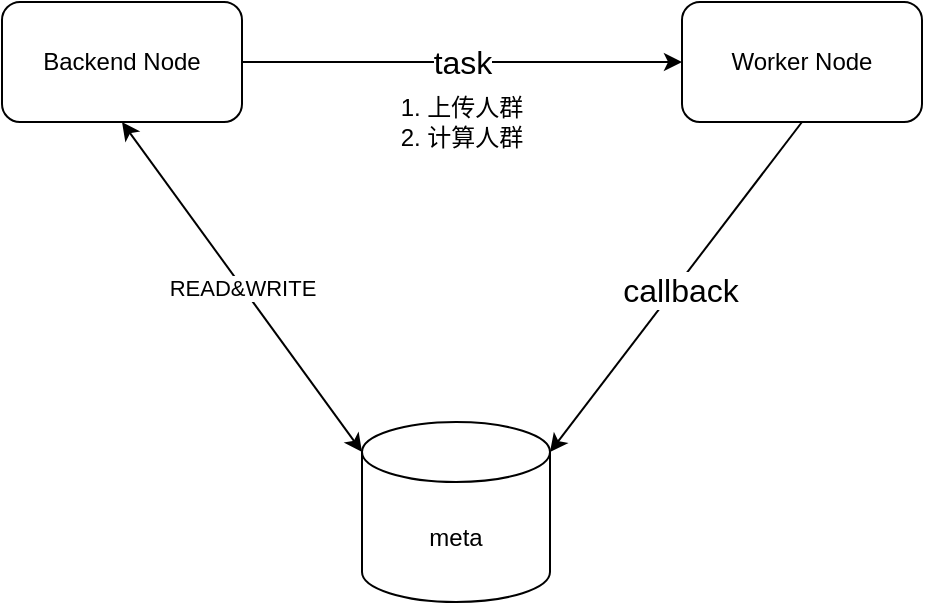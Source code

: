 <mxfile version="15.0.6" type="github">
  <diagram id="fYgDOWnkKd0Z5Vb0ao0X" name="Page-1">
    <mxGraphModel dx="1256" dy="811" grid="1" gridSize="10" guides="1" tooltips="1" connect="1" arrows="1" fold="1" page="1" pageScale="1" pageWidth="827" pageHeight="1169" math="0" shadow="0">
      <root>
        <mxCell id="0" />
        <mxCell id="1" parent="0" />
        <mxCell id="V11sSQZRBxnOTxt7Vm7f-1" value="Backend Node" style="rounded=1;whiteSpace=wrap;html=1;" vertex="1" parent="1">
          <mxGeometry x="160" y="370" width="120" height="60" as="geometry" />
        </mxCell>
        <mxCell id="V11sSQZRBxnOTxt7Vm7f-2" value="Worker Node" style="rounded=1;whiteSpace=wrap;html=1;" vertex="1" parent="1">
          <mxGeometry x="500" y="370" width="120" height="60" as="geometry" />
        </mxCell>
        <mxCell id="V11sSQZRBxnOTxt7Vm7f-3" value="meta" style="shape=cylinder3;whiteSpace=wrap;html=1;boundedLbl=1;backgroundOutline=1;size=15;" vertex="1" parent="1">
          <mxGeometry x="340" y="580" width="94" height="90" as="geometry" />
        </mxCell>
        <mxCell id="V11sSQZRBxnOTxt7Vm7f-4" value="" style="endArrow=classic;html=1;exitX=1;exitY=0.5;exitDx=0;exitDy=0;entryX=0;entryY=0.5;entryDx=0;entryDy=0;" edge="1" parent="1" source="V11sSQZRBxnOTxt7Vm7f-1" target="V11sSQZRBxnOTxt7Vm7f-2">
          <mxGeometry width="50" height="50" relative="1" as="geometry">
            <mxPoint x="60" y="490" as="sourcePoint" />
            <mxPoint x="400" y="420" as="targetPoint" />
          </mxGeometry>
        </mxCell>
        <mxCell id="V11sSQZRBxnOTxt7Vm7f-9" value="&lt;font style=&quot;font-size: 16px&quot;&gt;task&lt;/font&gt;" style="edgeLabel;html=1;align=center;verticalAlign=middle;resizable=0;points=[];" vertex="1" connectable="0" parent="V11sSQZRBxnOTxt7Vm7f-4">
          <mxGeometry relative="1" as="geometry">
            <mxPoint as="offset" />
          </mxGeometry>
        </mxCell>
        <mxCell id="V11sSQZRBxnOTxt7Vm7f-7" value="" style="endArrow=classic;html=1;exitX=0.5;exitY=1;exitDx=0;exitDy=0;entryX=1;entryY=0;entryDx=0;entryDy=15;entryPerimeter=0;" edge="1" parent="1" source="V11sSQZRBxnOTxt7Vm7f-2" target="V11sSQZRBxnOTxt7Vm7f-3">
          <mxGeometry width="50" height="50" relative="1" as="geometry">
            <mxPoint x="290" y="410" as="sourcePoint" />
            <mxPoint x="424" y="410" as="targetPoint" />
          </mxGeometry>
        </mxCell>
        <mxCell id="V11sSQZRBxnOTxt7Vm7f-8" value="&lt;font style=&quot;font-size: 16px&quot;&gt;callback&lt;/font&gt;" style="edgeLabel;html=1;align=center;verticalAlign=middle;resizable=0;points=[];" vertex="1" connectable="0" parent="V11sSQZRBxnOTxt7Vm7f-7">
          <mxGeometry x="-0.0" y="2" relative="1" as="geometry">
            <mxPoint as="offset" />
          </mxGeometry>
        </mxCell>
        <mxCell id="V11sSQZRBxnOTxt7Vm7f-10" value="&lt;div style=&quot;text-align: justify&quot;&gt;&lt;span&gt;1. 上传人群&lt;/span&gt;&lt;br&gt;&lt;span&gt;2. 计算人群&lt;/span&gt;&lt;br&gt;&lt;/div&gt;" style="text;html=1;strokeColor=none;fillColor=none;align=center;verticalAlign=middle;whiteSpace=wrap;rounded=0;" vertex="1" parent="1">
          <mxGeometry x="340" y="410" width="100" height="40" as="geometry" />
        </mxCell>
        <mxCell id="V11sSQZRBxnOTxt7Vm7f-15" value="READ&amp;amp;WRITE" style="endArrow=classic;startArrow=classic;html=1;entryX=0.5;entryY=1;entryDx=0;entryDy=0;exitX=0;exitY=0;exitDx=0;exitDy=15;exitPerimeter=0;" edge="1" parent="1" source="V11sSQZRBxnOTxt7Vm7f-3" target="V11sSQZRBxnOTxt7Vm7f-1">
          <mxGeometry width="50" height="50" relative="1" as="geometry">
            <mxPoint x="250" y="530" as="sourcePoint" />
            <mxPoint x="300" y="480" as="targetPoint" />
          </mxGeometry>
        </mxCell>
      </root>
    </mxGraphModel>
  </diagram>
</mxfile>
